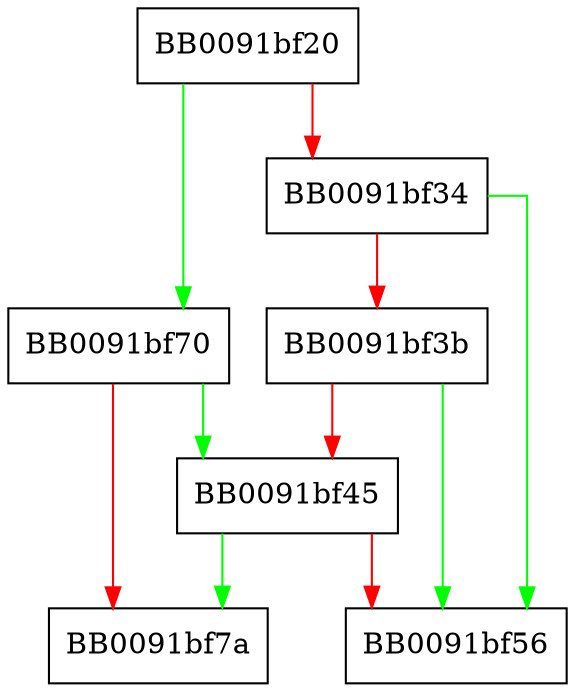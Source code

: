digraph _nl_select_era_entry {
  node [shape="box"];
  graph [splines=ortho];
  BB0091bf20 -> BB0091bf70 [color="green"];
  BB0091bf20 -> BB0091bf34 [color="red"];
  BB0091bf34 -> BB0091bf56 [color="green"];
  BB0091bf34 -> BB0091bf3b [color="red"];
  BB0091bf3b -> BB0091bf56 [color="green"];
  BB0091bf3b -> BB0091bf45 [color="red"];
  BB0091bf45 -> BB0091bf7a [color="green"];
  BB0091bf45 -> BB0091bf56 [color="red"];
  BB0091bf70 -> BB0091bf45 [color="green"];
  BB0091bf70 -> BB0091bf7a [color="red"];
}